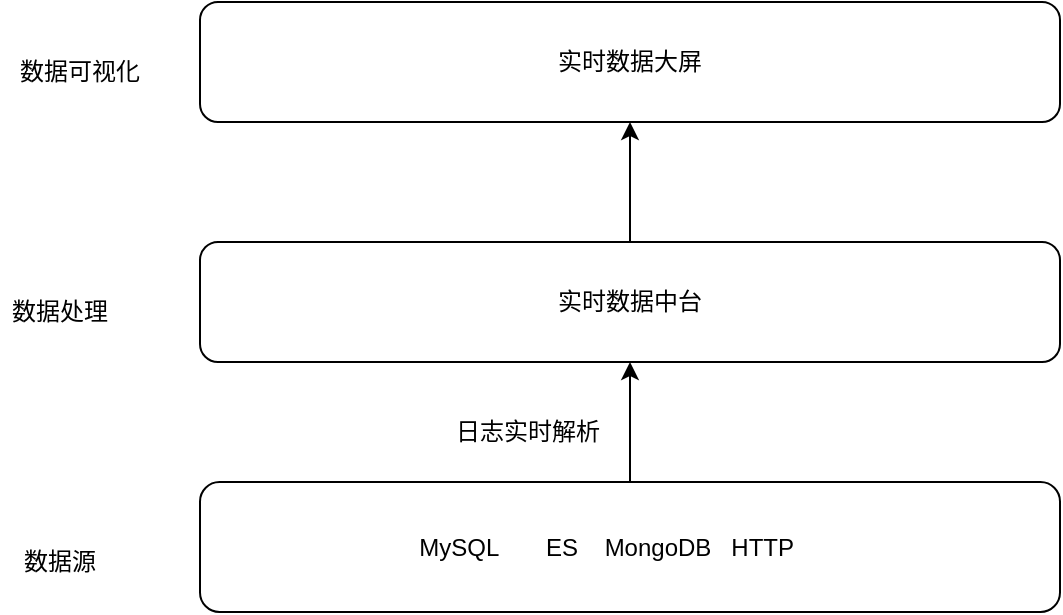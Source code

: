 <mxfile version="17.4.5" type="github">
  <diagram id="UJMsLFa42X8FvGDw-vX3" name="Page-1">
    <mxGraphModel dx="1422" dy="762" grid="1" gridSize="10" guides="1" tooltips="1" connect="1" arrows="1" fold="1" page="1" pageScale="1" pageWidth="827" pageHeight="1169" math="0" shadow="0">
      <root>
        <mxCell id="0" />
        <mxCell id="1" parent="0" />
        <mxCell id="ZsuB_UANE7rcjaerfHN0-3" value="实时数据大屏" style="rounded=1;whiteSpace=wrap;html=1;" vertex="1" parent="1">
          <mxGeometry x="200" y="280" width="430" height="60" as="geometry" />
        </mxCell>
        <mxCell id="ZsuB_UANE7rcjaerfHN0-4" value="数据可视化" style="text;html=1;strokeColor=none;fillColor=none;align=center;verticalAlign=middle;whiteSpace=wrap;rounded=0;" vertex="1" parent="1">
          <mxGeometry x="100" y="300" width="80" height="30" as="geometry" />
        </mxCell>
        <mxCell id="ZsuB_UANE7rcjaerfHN0-11" value="" style="edgeStyle=orthogonalEdgeStyle;rounded=0;orthogonalLoop=1;jettySize=auto;html=1;" edge="1" parent="1" source="ZsuB_UANE7rcjaerfHN0-5" target="ZsuB_UANE7rcjaerfHN0-3">
          <mxGeometry relative="1" as="geometry" />
        </mxCell>
        <mxCell id="ZsuB_UANE7rcjaerfHN0-5" value="实时数据中台" style="rounded=1;whiteSpace=wrap;html=1;" vertex="1" parent="1">
          <mxGeometry x="200" y="400" width="430" height="60" as="geometry" />
        </mxCell>
        <mxCell id="ZsuB_UANE7rcjaerfHN0-6" value="数据处理" style="text;html=1;strokeColor=none;fillColor=none;align=center;verticalAlign=middle;whiteSpace=wrap;rounded=0;" vertex="1" parent="1">
          <mxGeometry x="100" y="420" width="60" height="30" as="geometry" />
        </mxCell>
        <mxCell id="ZsuB_UANE7rcjaerfHN0-9" value="" style="edgeStyle=orthogonalEdgeStyle;rounded=0;orthogonalLoop=1;jettySize=auto;html=1;" edge="1" parent="1" source="ZsuB_UANE7rcjaerfHN0-7" target="ZsuB_UANE7rcjaerfHN0-5">
          <mxGeometry relative="1" as="geometry" />
        </mxCell>
        <mxCell id="ZsuB_UANE7rcjaerfHN0-7" value="MySQL&amp;nbsp; &amp;nbsp; &amp;nbsp; &amp;nbsp;ES&amp;nbsp; &amp;nbsp; MongoDB&amp;nbsp; &amp;nbsp;HTTP&amp;nbsp; &amp;nbsp; &amp;nbsp; &amp;nbsp;" style="rounded=1;whiteSpace=wrap;html=1;" vertex="1" parent="1">
          <mxGeometry x="200" y="520" width="430" height="65" as="geometry" />
        </mxCell>
        <mxCell id="ZsuB_UANE7rcjaerfHN0-8" value="数据源" style="text;html=1;strokeColor=none;fillColor=none;align=center;verticalAlign=middle;whiteSpace=wrap;rounded=0;" vertex="1" parent="1">
          <mxGeometry x="100" y="545" width="60" height="30" as="geometry" />
        </mxCell>
        <mxCell id="ZsuB_UANE7rcjaerfHN0-10" value="日志实时解析" style="text;html=1;strokeColor=none;fillColor=none;align=center;verticalAlign=middle;whiteSpace=wrap;rounded=0;" vertex="1" parent="1">
          <mxGeometry x="314" y="480" width="100" height="30" as="geometry" />
        </mxCell>
      </root>
    </mxGraphModel>
  </diagram>
</mxfile>
